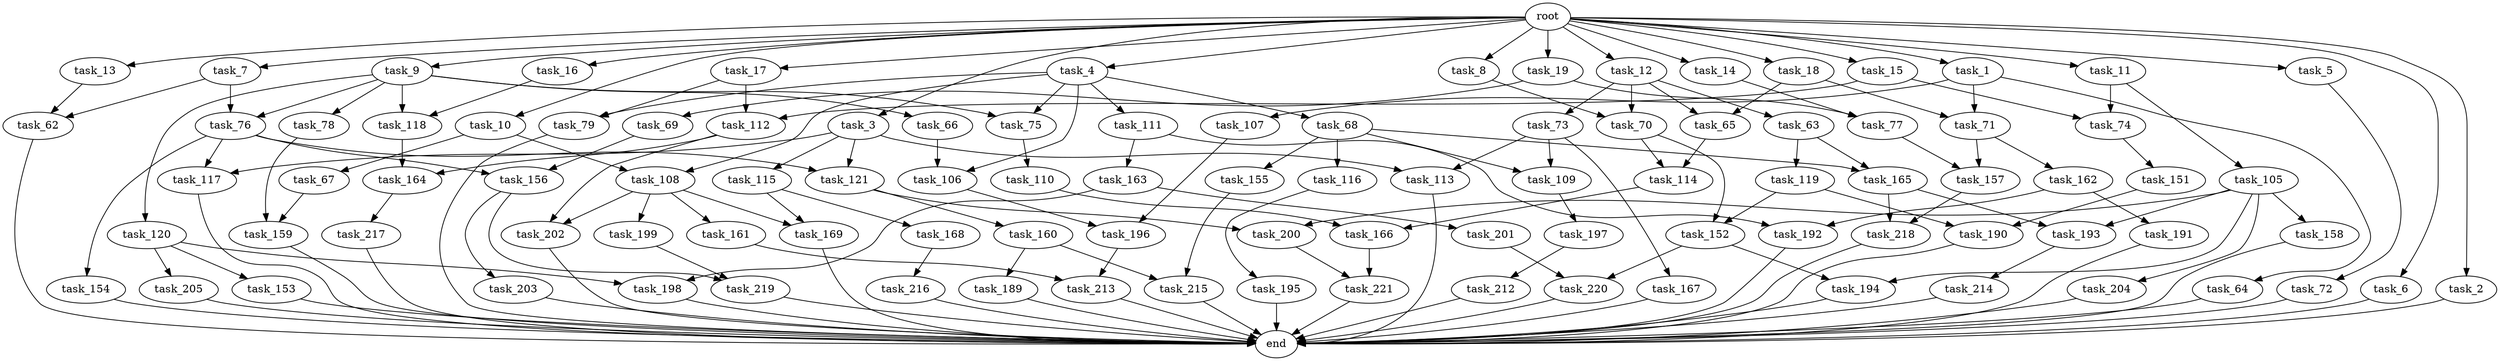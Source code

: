 digraph G {
  task_11 [size="2.048000"];
  task_204 [size="841813590.016000"];
  task_195 [size="1391569403.904000"];
  task_64 [size="841813590.016000"];
  task_17 [size="2.048000"];
  task_190 [size="429496729.600000"];
  task_219 [size="2817498546.176000"];
  task_217 [size="274877906.944000"];
  task_72 [size="68719476.736000"];
  task_69 [size="1099511627.776000"];
  task_155 [size="841813590.016000"];
  task_113 [size="1941325217.792000"];
  task_189 [size="1391569403.904000"];
  task_199 [size="1717986918.400000"];
  task_73 [size="274877906.944000"];
  task_197 [size="429496729.600000"];
  task_7 [size="2.048000"];
  task_109 [size="1683627180.032000"];
  task_67 [size="1391569403.904000"];
  task_79 [size="704374636.544000"];
  task_214 [size="429496729.600000"];
  task_157 [size="1546188226.560000"];
  task_205 [size="68719476.736000"];
  task_216 [size="1391569403.904000"];
  task_115 [size="1099511627.776000"];
  task_75 [size="1271310319.616000"];
  task_192 [size="1941325217.792000"];
  task_203 [size="1099511627.776000"];
  task_63 [size="274877906.944000"];
  task_119 [size="154618822.656000"];
  task_107 [size="841813590.016000"];
  task_196 [size="1941325217.792000"];
  task_112 [size="1116691496.960000"];
  task_121 [size="2199023255.552000"];
  task_105 [size="68719476.736000"];
  task_198 [size="223338299.392000"];
  task_3 [size="2.048000"];
  task_202 [size="1786706395.136000"];
  task_14 [size="2.048000"];
  task_62 [size="1786706395.136000"];
  task_153 [size="68719476.736000"];
  task_215 [size="1666447310.848000"];
  task_108 [size="1821066133.504000"];
  task_158 [size="841813590.016000"];
  task_9 [size="2.048000"];
  task_8 [size="2.048000"];
  end [size="0.000000"];
  root [size="0.000000"];
  task_191 [size="841813590.016000"];
  task_212 [size="68719476.736000"];
  task_161 [size="1717986918.400000"];
  task_218 [size="1116691496.960000"];
  task_165 [size="996432412.672000"];
  task_4 [size="2.048000"];
  task_70 [size="1374389534.720000"];
  task_65 [size="429496729.600000"];
  task_78 [size="841813590.016000"];
  task_19 [size="2.048000"];
  task_13 [size="2.048000"];
  task_194 [size="1941325217.792000"];
  task_66 [size="841813590.016000"];
  task_120 [size="841813590.016000"];
  task_5 [size="2.048000"];
  task_169 [size="2817498546.176000"];
  task_168 [size="1099511627.776000"];
  task_154 [size="1099511627.776000"];
  task_200 [size="2559800508.416000"];
  task_6 [size="2.048000"];
  task_220 [size="1941325217.792000"];
  task_116 [size="841813590.016000"];
  task_16 [size="2.048000"];
  task_201 [size="154618822.656000"];
  task_152 [size="223338299.392000"];
  task_106 [size="1821066133.504000"];
  task_117 [size="2199023255.552000"];
  task_213 [size="1460288880.640000"];
  task_15 [size="2.048000"];
  task_166 [size="910533066.752000"];
  task_10 [size="2.048000"];
  task_118 [size="910533066.752000"];
  task_110 [size="1391569403.904000"];
  task_193 [size="1683627180.032000"];
  task_74 [size="910533066.752000"];
  task_221 [size="223338299.392000"];
  task_160 [size="1717986918.400000"];
  task_1 [size="2.048000"];
  task_159 [size="2199023255.552000"];
  task_151 [size="429496729.600000"];
  task_156 [size="2491081031.680000"];
  task_68 [size="429496729.600000"];
  task_2 [size="2.048000"];
  task_71 [size="996432412.672000"];
  task_114 [size="687194767.360000"];
  task_12 [size="2.048000"];
  task_111 [size="429496729.600000"];
  task_167 [size="841813590.016000"];
  task_163 [size="1099511627.776000"];
  task_18 [size="2.048000"];
  task_164 [size="1460288880.640000"];
  task_162 [size="1391569403.904000"];
  task_77 [size="2491081031.680000"];
  task_76 [size="910533066.752000"];

  task_11 -> task_105 [size="33554432.000000"];
  task_11 -> task_74 [size="33554432.000000"];
  task_204 -> end [size="1.000000"];
  task_195 -> end [size="1.000000"];
  task_64 -> end [size="1.000000"];
  task_17 -> task_112 [size="134217728.000000"];
  task_17 -> task_79 [size="134217728.000000"];
  task_190 -> end [size="1.000000"];
  task_219 -> end [size="1.000000"];
  task_217 -> end [size="1.000000"];
  task_72 -> end [size="1.000000"];
  task_69 -> task_156 [size="679477248.000000"];
  task_155 -> task_215 [size="134217728.000000"];
  task_113 -> end [size="1.000000"];
  task_189 -> end [size="1.000000"];
  task_199 -> task_219 [size="838860800.000000"];
  task_73 -> task_109 [size="411041792.000000"];
  task_73 -> task_113 [size="411041792.000000"];
  task_73 -> task_167 [size="411041792.000000"];
  task_197 -> task_212 [size="33554432.000000"];
  task_7 -> task_62 [size="33554432.000000"];
  task_7 -> task_76 [size="33554432.000000"];
  task_109 -> task_197 [size="209715200.000000"];
  task_67 -> task_159 [size="536870912.000000"];
  task_79 -> end [size="1.000000"];
  task_214 -> end [size="1.000000"];
  task_157 -> task_218 [size="134217728.000000"];
  task_205 -> end [size="1.000000"];
  task_216 -> end [size="1.000000"];
  task_115 -> task_169 [size="536870912.000000"];
  task_115 -> task_168 [size="536870912.000000"];
  task_75 -> task_110 [size="679477248.000000"];
  task_192 -> end [size="1.000000"];
  task_203 -> end [size="1.000000"];
  task_63 -> task_119 [size="75497472.000000"];
  task_63 -> task_165 [size="75497472.000000"];
  task_119 -> task_152 [size="75497472.000000"];
  task_119 -> task_190 [size="75497472.000000"];
  task_107 -> task_196 [size="411041792.000000"];
  task_196 -> task_213 [size="679477248.000000"];
  task_112 -> task_164 [size="33554432.000000"];
  task_112 -> task_202 [size="33554432.000000"];
  task_121 -> task_200 [size="838860800.000000"];
  task_121 -> task_160 [size="838860800.000000"];
  task_105 -> task_200 [size="411041792.000000"];
  task_105 -> task_204 [size="411041792.000000"];
  task_105 -> task_158 [size="411041792.000000"];
  task_105 -> task_194 [size="411041792.000000"];
  task_105 -> task_193 [size="411041792.000000"];
  task_198 -> end [size="1.000000"];
  task_3 -> task_113 [size="536870912.000000"];
  task_3 -> task_121 [size="536870912.000000"];
  task_3 -> task_115 [size="536870912.000000"];
  task_3 -> task_117 [size="536870912.000000"];
  task_202 -> end [size="1.000000"];
  task_14 -> task_77 [size="679477248.000000"];
  task_62 -> end [size="1.000000"];
  task_153 -> end [size="1.000000"];
  task_215 -> end [size="1.000000"];
  task_108 -> task_161 [size="838860800.000000"];
  task_108 -> task_169 [size="838860800.000000"];
  task_108 -> task_199 [size="838860800.000000"];
  task_108 -> task_202 [size="838860800.000000"];
  task_158 -> end [size="1.000000"];
  task_9 -> task_66 [size="411041792.000000"];
  task_9 -> task_118 [size="411041792.000000"];
  task_9 -> task_78 [size="411041792.000000"];
  task_9 -> task_120 [size="411041792.000000"];
  task_9 -> task_76 [size="411041792.000000"];
  task_9 -> task_75 [size="411041792.000000"];
  task_8 -> task_70 [size="536870912.000000"];
  root -> task_15 [size="1.000000"];
  root -> task_16 [size="1.000000"];
  root -> task_5 [size="1.000000"];
  root -> task_11 [size="1.000000"];
  root -> task_3 [size="1.000000"];
  root -> task_12 [size="1.000000"];
  root -> task_8 [size="1.000000"];
  root -> task_6 [size="1.000000"];
  root -> task_17 [size="1.000000"];
  root -> task_7 [size="1.000000"];
  root -> task_10 [size="1.000000"];
  root -> task_1 [size="1.000000"];
  root -> task_4 [size="1.000000"];
  root -> task_2 [size="1.000000"];
  root -> task_19 [size="1.000000"];
  root -> task_13 [size="1.000000"];
  root -> task_14 [size="1.000000"];
  root -> task_9 [size="1.000000"];
  root -> task_18 [size="1.000000"];
  task_191 -> end [size="1.000000"];
  task_212 -> end [size="1.000000"];
  task_161 -> task_213 [size="33554432.000000"];
  task_218 -> end [size="1.000000"];
  task_165 -> task_218 [size="411041792.000000"];
  task_165 -> task_193 [size="411041792.000000"];
  task_4 -> task_68 [size="209715200.000000"];
  task_4 -> task_106 [size="209715200.000000"];
  task_4 -> task_79 [size="209715200.000000"];
  task_4 -> task_75 [size="209715200.000000"];
  task_4 -> task_108 [size="209715200.000000"];
  task_4 -> task_111 [size="209715200.000000"];
  task_70 -> task_114 [size="33554432.000000"];
  task_70 -> task_152 [size="33554432.000000"];
  task_65 -> task_114 [size="301989888.000000"];
  task_78 -> task_159 [size="536870912.000000"];
  task_19 -> task_69 [size="536870912.000000"];
  task_19 -> task_77 [size="536870912.000000"];
  task_13 -> task_62 [size="838860800.000000"];
  task_194 -> end [size="1.000000"];
  task_66 -> task_106 [size="679477248.000000"];
  task_120 -> task_198 [size="33554432.000000"];
  task_120 -> task_205 [size="33554432.000000"];
  task_120 -> task_153 [size="33554432.000000"];
  task_5 -> task_72 [size="33554432.000000"];
  task_169 -> end [size="1.000000"];
  task_168 -> task_216 [size="679477248.000000"];
  task_154 -> end [size="1.000000"];
  task_200 -> task_221 [size="75497472.000000"];
  task_6 -> end [size="1.000000"];
  task_220 -> end [size="1.000000"];
  task_116 -> task_195 [size="679477248.000000"];
  task_16 -> task_118 [size="33554432.000000"];
  task_201 -> task_220 [size="411041792.000000"];
  task_152 -> task_220 [size="536870912.000000"];
  task_152 -> task_194 [size="536870912.000000"];
  task_106 -> task_196 [size="536870912.000000"];
  task_117 -> end [size="1.000000"];
  task_213 -> end [size="1.000000"];
  task_15 -> task_112 [size="411041792.000000"];
  task_15 -> task_74 [size="411041792.000000"];
  task_166 -> task_221 [size="33554432.000000"];
  task_10 -> task_108 [size="679477248.000000"];
  task_10 -> task_67 [size="679477248.000000"];
  task_118 -> task_164 [size="679477248.000000"];
  task_110 -> task_166 [size="411041792.000000"];
  task_193 -> task_214 [size="209715200.000000"];
  task_74 -> task_151 [size="209715200.000000"];
  task_221 -> end [size="1.000000"];
  task_160 -> task_189 [size="679477248.000000"];
  task_160 -> task_215 [size="679477248.000000"];
  task_1 -> task_107 [size="411041792.000000"];
  task_1 -> task_64 [size="411041792.000000"];
  task_1 -> task_71 [size="411041792.000000"];
  task_159 -> end [size="1.000000"];
  task_151 -> task_190 [size="134217728.000000"];
  task_156 -> task_219 [size="536870912.000000"];
  task_156 -> task_203 [size="536870912.000000"];
  task_68 -> task_109 [size="411041792.000000"];
  task_68 -> task_155 [size="411041792.000000"];
  task_68 -> task_165 [size="411041792.000000"];
  task_68 -> task_116 [size="411041792.000000"];
  task_2 -> end [size="1.000000"];
  task_71 -> task_162 [size="679477248.000000"];
  task_71 -> task_157 [size="679477248.000000"];
  task_114 -> task_166 [size="33554432.000000"];
  task_12 -> task_65 [size="134217728.000000"];
  task_12 -> task_63 [size="134217728.000000"];
  task_12 -> task_73 [size="134217728.000000"];
  task_12 -> task_70 [size="134217728.000000"];
  task_111 -> task_192 [size="536870912.000000"];
  task_111 -> task_163 [size="536870912.000000"];
  task_167 -> end [size="1.000000"];
  task_163 -> task_201 [size="75497472.000000"];
  task_163 -> task_198 [size="75497472.000000"];
  task_18 -> task_65 [size="75497472.000000"];
  task_18 -> task_71 [size="75497472.000000"];
  task_164 -> task_217 [size="134217728.000000"];
  task_162 -> task_191 [size="411041792.000000"];
  task_162 -> task_192 [size="411041792.000000"];
  task_77 -> task_157 [size="75497472.000000"];
  task_76 -> task_121 [size="536870912.000000"];
  task_76 -> task_156 [size="536870912.000000"];
  task_76 -> task_117 [size="536870912.000000"];
  task_76 -> task_154 [size="536870912.000000"];
}
